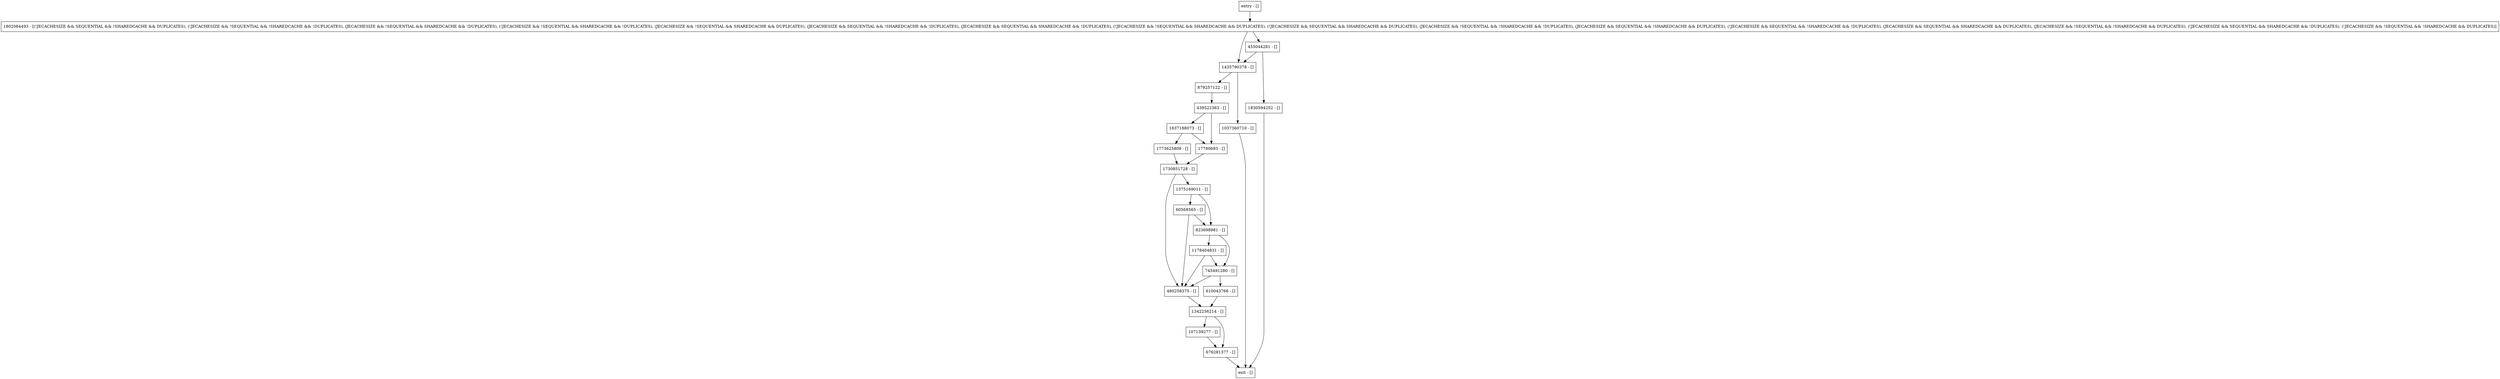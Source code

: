 digraph init {
node [shape=record];
1037360710 [label="1037360710 - []"];
1178404831 [label="1178404831 - []"];
480258375 [label="480258375 - []"];
823698981 [label="823698981 - []"];
676281377 [label="676281377 - []"];
455044281 [label="455044281 - []"];
1435790378 [label="1435790378 - []"];
879257122 [label="879257122 - []"];
1802084493 [label="1802084493 - [(!JECACHESIZE && SEQUENTIAL && !SHAREDCACHE && DUPLICATES), (!JECACHESIZE && !SEQUENTIAL && !SHAREDCACHE && !DUPLICATES), (JECACHESIZE && !SEQUENTIAL && SHAREDCACHE && !DUPLICATES), (!JECACHESIZE && !SEQUENTIAL && SHAREDCACHE && !DUPLICATES), (JECACHESIZE && !SEQUENTIAL && SHAREDCACHE && DUPLICATES), (JECACHESIZE && SEQUENTIAL && !SHAREDCACHE && !DUPLICATES), (JECACHESIZE && SEQUENTIAL && SHAREDCACHE && !DUPLICATES), (!JECACHESIZE && !SEQUENTIAL && SHAREDCACHE && DUPLICATES), (!JECACHESIZE && SEQUENTIAL && SHAREDCACHE && DUPLICATES), (JECACHESIZE && !SEQUENTIAL && !SHAREDCACHE && !DUPLICATES), (JECACHESIZE && SEQUENTIAL && !SHAREDCACHE && DUPLICATES), (!JECACHESIZE && SEQUENTIAL && !SHAREDCACHE && !DUPLICATES), (JECACHESIZE && SEQUENTIAL && SHAREDCACHE && DUPLICATES), (JECACHESIZE && !SEQUENTIAL && !SHAREDCACHE && DUPLICATES), (!JECACHESIZE && SEQUENTIAL && SHAREDCACHE && !DUPLICATES), (!JECACHESIZE && !SEQUENTIAL && !SHAREDCACHE && DUPLICATES)]"];
745491280 [label="745491280 - []"];
1773625809 [label="1773625809 - []"];
610043766 [label="610043766 - []"];
1375169011 [label="1375169011 - []"];
entry [label="entry - []"];
exit [label="exit - []"];
17780693 [label="17780693 - []"];
1730851728 [label="1730851728 - []"];
1830594252 [label="1830594252 - []"];
1637188073 [label="1637188073 - []"];
60568565 [label="60568565 - []"];
1342256214 [label="1342256214 - []"];
439522363 [label="439522363 - []"];
107139277 [label="107139277 - []"];
entry;
exit;
1037360710 -> exit;
1178404831 -> 480258375;
1178404831 -> 745491280;
480258375 -> 1342256214;
823698981 -> 1178404831;
823698981 -> 745491280;
676281377 -> exit;
455044281 -> 1435790378;
455044281 -> 1830594252;
1435790378 -> 1037360710;
1435790378 -> 879257122;
879257122 -> 439522363;
1802084493 -> 455044281;
1802084493 -> 1435790378;
745491280 -> 480258375;
745491280 -> 610043766;
1773625809 -> 1730851728;
610043766 -> 1342256214;
1375169011 -> 823698981;
1375169011 -> 60568565;
entry -> 1802084493;
17780693 -> 1730851728;
1730851728 -> 1375169011;
1730851728 -> 480258375;
1830594252 -> exit;
1637188073 -> 17780693;
1637188073 -> 1773625809;
60568565 -> 480258375;
60568565 -> 823698981;
1342256214 -> 676281377;
1342256214 -> 107139277;
439522363 -> 17780693;
439522363 -> 1637188073;
107139277 -> 676281377;
}
